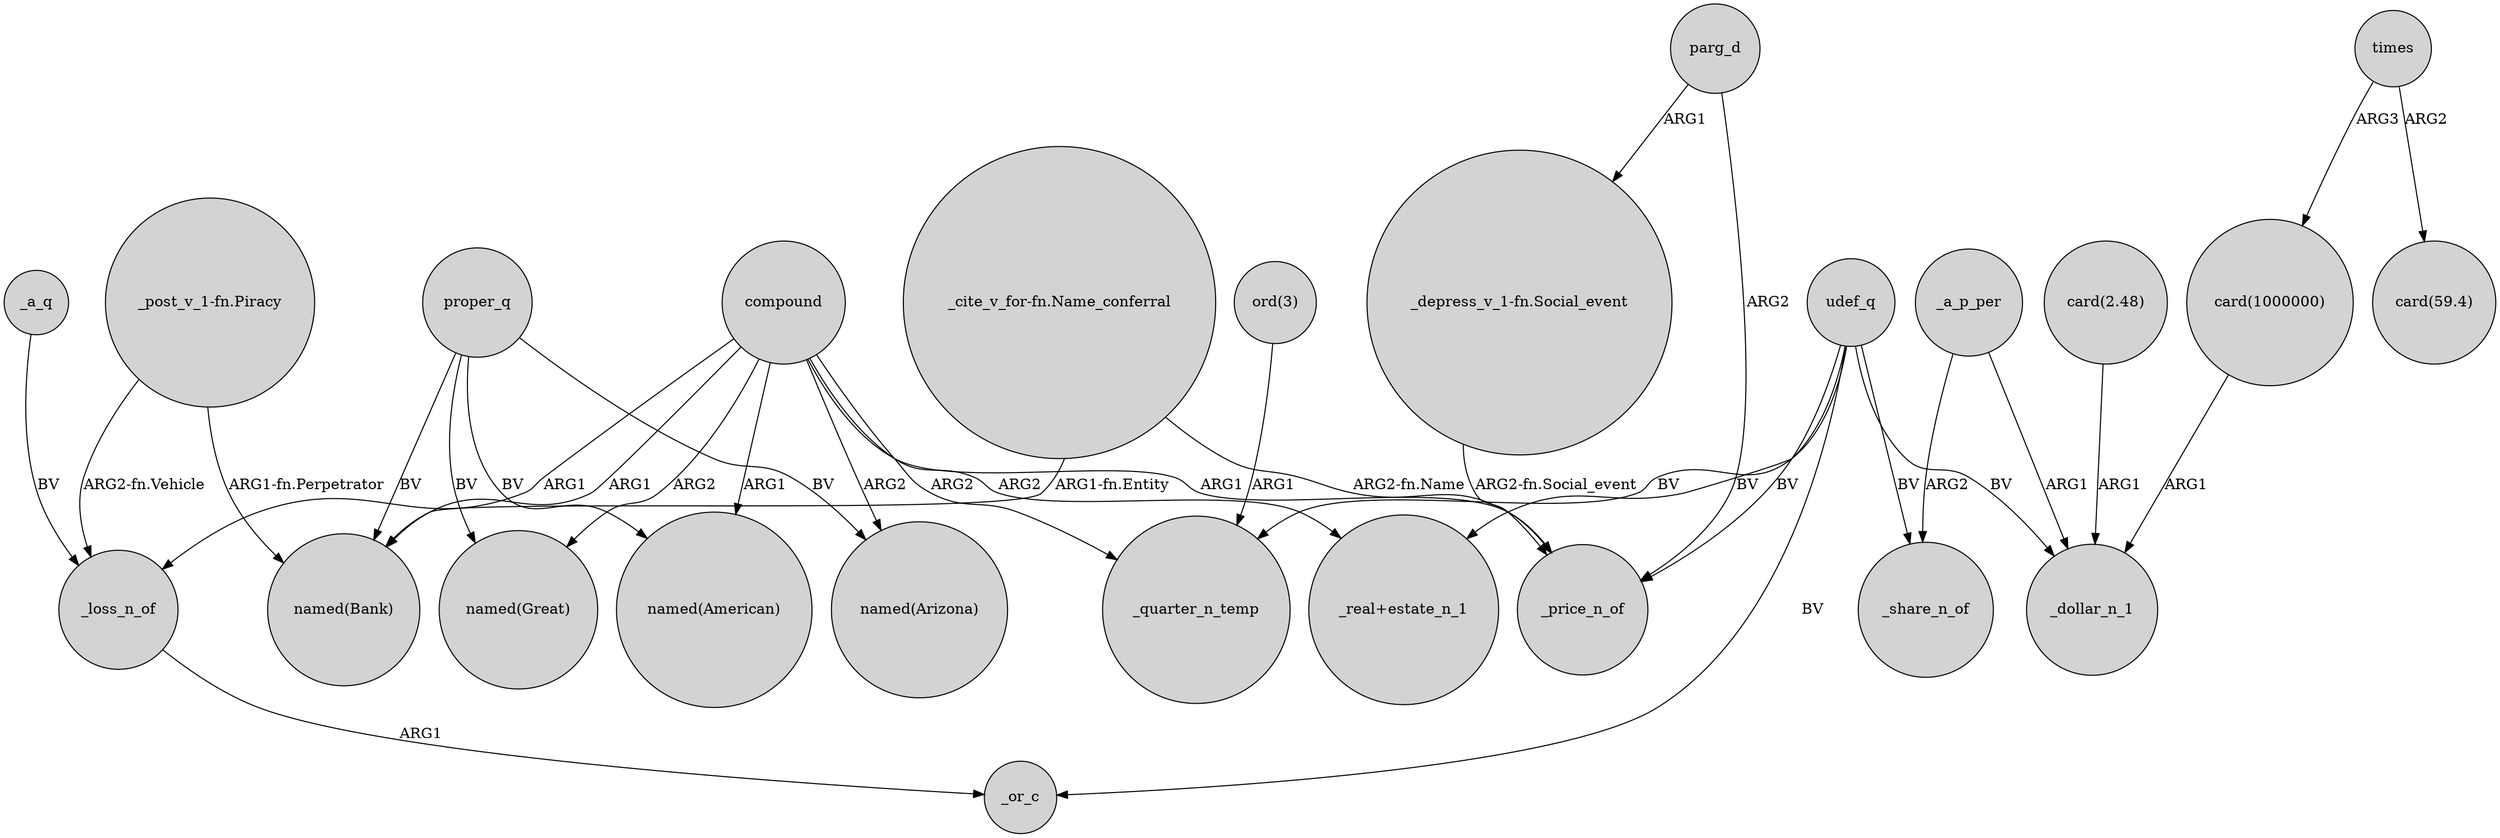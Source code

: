 digraph {
	node [shape=circle style=filled]
	_a_q -> _loss_n_of [label=BV]
	compound -> "named(Great)" [label=ARG2]
	proper_q -> "named(Arizona)" [label=BV]
	"ord(3)" -> _quarter_n_temp [label=ARG1]
	"_post_v_1-fn.Piracy" -> _loss_n_of [label="ARG2-fn.Vehicle"]
	"_depress_v_1-fn.Social_event" -> _price_n_of [label="ARG2-fn.Social_event"]
	udef_q -> _price_n_of [label=BV]
	times -> "card(1000000)" [label=ARG3]
	compound -> "named(Bank)" [label=ARG1]
	times -> "card(59.4)" [label=ARG2]
	compound -> "_real+estate_n_1" [label=ARG2]
	udef_q -> _or_c [label=BV]
	compound -> _loss_n_of [label=ARG1]
	compound -> _quarter_n_temp [label=ARG2]
	_a_p_per -> _share_n_of [label=ARG2]
	proper_q -> "named(Great)" [label=BV]
	udef_q -> _share_n_of [label=BV]
	parg_d -> "_depress_v_1-fn.Social_event" [label=ARG1]
	compound -> "named(Arizona)" [label=ARG2]
	udef_q -> _dollar_n_1 [label=BV]
	"_post_v_1-fn.Piracy" -> "named(Bank)" [label="ARG1-fn.Perpetrator"]
	"card(1000000)" -> _dollar_n_1 [label=ARG1]
	"_cite_v_for-fn.Name_conferral" -> "named(Bank)" [label="ARG1-fn.Entity"]
	_a_p_per -> _dollar_n_1 [label=ARG1]
	udef_q -> _quarter_n_temp [label=BV]
	_loss_n_of -> _or_c [label=ARG1]
	"_cite_v_for-fn.Name_conferral" -> _price_n_of [label="ARG2-fn.Name"]
	"card(2.48)" -> _dollar_n_1 [label=ARG1]
	parg_d -> _price_n_of [label=ARG2]
	proper_q -> "named(American)" [label=BV]
	compound -> "named(American)" [label=ARG1]
	udef_q -> "_real+estate_n_1" [label=BV]
	compound -> _price_n_of [label=ARG1]
	proper_q -> "named(Bank)" [label=BV]
}
